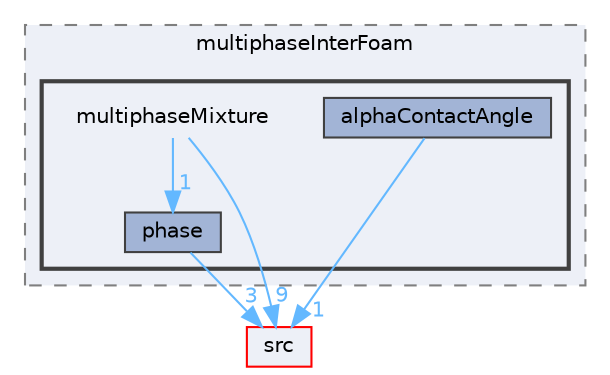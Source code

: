 digraph "applications/solvers/multiphase/multiphaseInterFoam/multiphaseMixture"
{
 // LATEX_PDF_SIZE
  bgcolor="transparent";
  edge [fontname=Helvetica,fontsize=10,labelfontname=Helvetica,labelfontsize=10];
  node [fontname=Helvetica,fontsize=10,shape=box,height=0.2,width=0.4];
  compound=true
  subgraph clusterdir_649325ba5518c6bdafc09ed81f46ff26 {
    graph [ bgcolor="#edf0f7", pencolor="grey50", label="multiphaseInterFoam", fontname=Helvetica,fontsize=10 style="filled,dashed", URL="dir_649325ba5518c6bdafc09ed81f46ff26.html",tooltip=""]
  subgraph clusterdir_82dbfbb4da0894ef5654412ef5113adf {
    graph [ bgcolor="#edf0f7", pencolor="grey25", label="", fontname=Helvetica,fontsize=10 style="filled,bold", URL="dir_82dbfbb4da0894ef5654412ef5113adf.html",tooltip=""]
    dir_82dbfbb4da0894ef5654412ef5113adf [shape=plaintext, label="multiphaseMixture"];
  dir_8142266b45274fc5a4cf410ca79bb7df [label="alphaContactAngle", fillcolor="#a2b4d6", color="grey25", style="filled", URL="dir_8142266b45274fc5a4cf410ca79bb7df.html",tooltip=""];
  dir_ef6c35832a49784b6b1b0053e6100eca [label="phase", fillcolor="#a2b4d6", color="grey25", style="filled", URL="dir_ef6c35832a49784b6b1b0053e6100eca.html",tooltip=""];
  }
  }
  dir_68267d1309a1af8e8297ef4c3efbcdba [label="src", fillcolor="#edf0f7", color="red", style="filled", URL="dir_68267d1309a1af8e8297ef4c3efbcdba.html",tooltip=""];
  dir_82dbfbb4da0894ef5654412ef5113adf->dir_68267d1309a1af8e8297ef4c3efbcdba [headlabel="9", labeldistance=1.5 headhref="dir_002490_003729.html" href="dir_002490_003729.html" color="steelblue1" fontcolor="steelblue1"];
  dir_82dbfbb4da0894ef5654412ef5113adf->dir_ef6c35832a49784b6b1b0053e6100eca [headlabel="1", labeldistance=1.5 headhref="dir_002490_002872.html" href="dir_002490_002872.html" color="steelblue1" fontcolor="steelblue1"];
  dir_8142266b45274fc5a4cf410ca79bb7df->dir_68267d1309a1af8e8297ef4c3efbcdba [headlabel="1", labeldistance=1.5 headhref="dir_000084_003729.html" href="dir_000084_003729.html" color="steelblue1" fontcolor="steelblue1"];
  dir_ef6c35832a49784b6b1b0053e6100eca->dir_68267d1309a1af8e8297ef4c3efbcdba [headlabel="3", labeldistance=1.5 headhref="dir_002872_003729.html" href="dir_002872_003729.html" color="steelblue1" fontcolor="steelblue1"];
}
